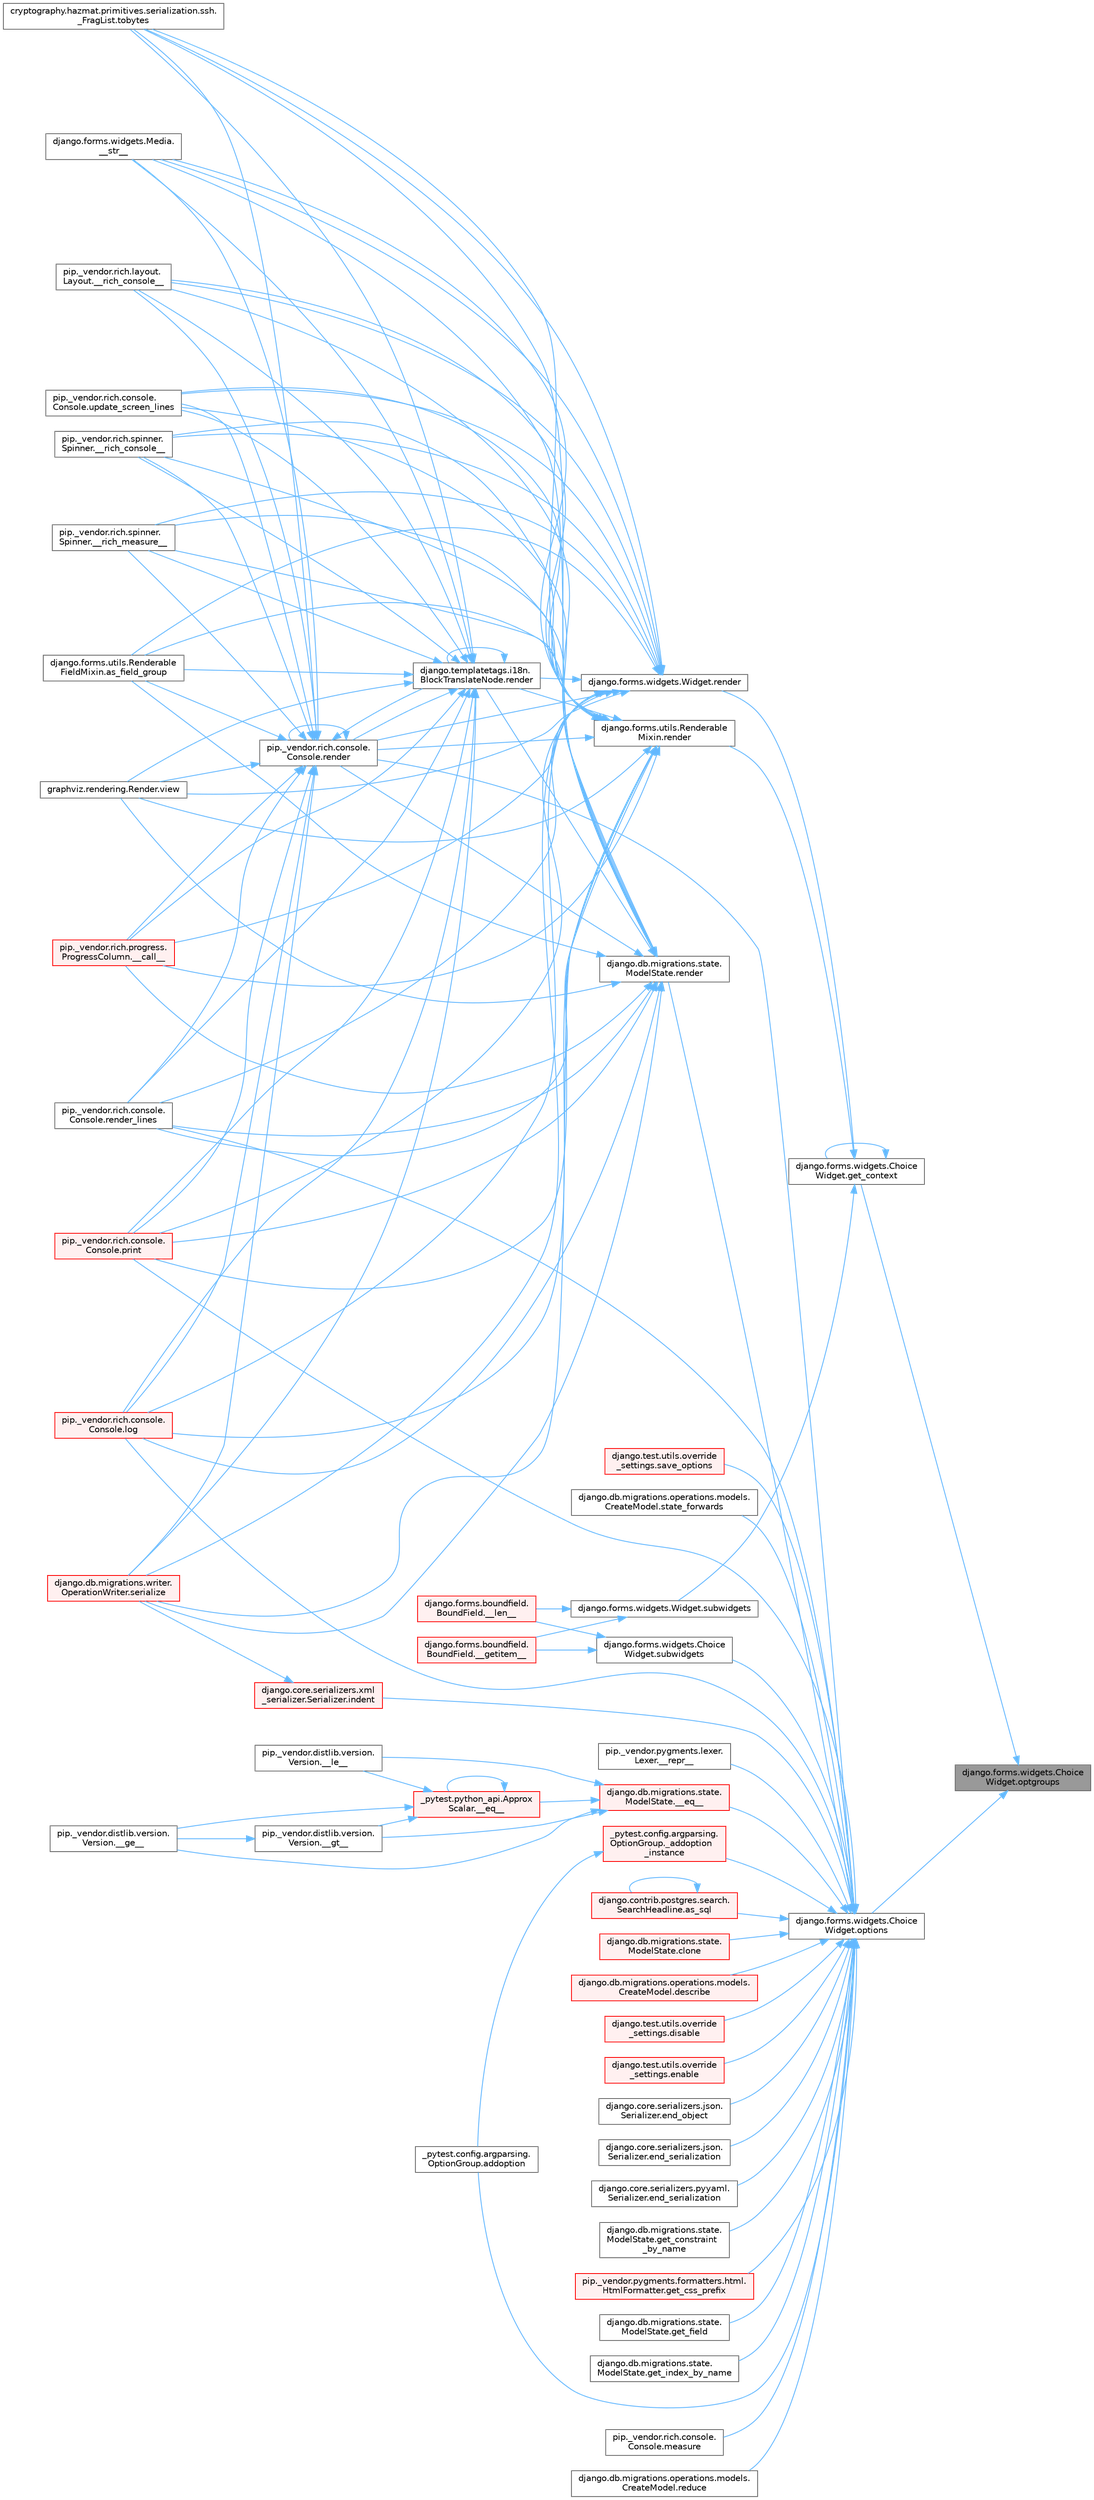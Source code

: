 digraph "django.forms.widgets.ChoiceWidget.optgroups"
{
 // LATEX_PDF_SIZE
  bgcolor="transparent";
  edge [fontname=Helvetica,fontsize=10,labelfontname=Helvetica,labelfontsize=10];
  node [fontname=Helvetica,fontsize=10,shape=box,height=0.2,width=0.4];
  rankdir="RL";
  Node1 [id="Node000001",label="django.forms.widgets.Choice\lWidget.optgroups",height=0.2,width=0.4,color="gray40", fillcolor="grey60", style="filled", fontcolor="black",tooltip=" "];
  Node1 -> Node2 [id="edge1_Node000001_Node000002",dir="back",color="steelblue1",style="solid",tooltip=" "];
  Node2 [id="Node000002",label="django.forms.widgets.Choice\lWidget.get_context",height=0.2,width=0.4,color="grey40", fillcolor="white", style="filled",URL="$classdjango_1_1forms_1_1widgets_1_1_choice_widget.html#a31e20981027ba50f51362ea6f9083ae1",tooltip=" "];
  Node2 -> Node2 [id="edge2_Node000002_Node000002",dir="back",color="steelblue1",style="solid",tooltip=" "];
  Node2 -> Node3 [id="edge3_Node000002_Node000003",dir="back",color="steelblue1",style="solid",tooltip=" "];
  Node3 [id="Node000003",label="django.forms.utils.Renderable\lMixin.render",height=0.2,width=0.4,color="grey40", fillcolor="white", style="filled",URL="$classdjango_1_1forms_1_1utils_1_1_renderable_mixin.html#acdc73a3b1da7190ea3c6e0e2cb22e297",tooltip=" "];
  Node3 -> Node4 [id="edge4_Node000003_Node000004",dir="back",color="steelblue1",style="solid",tooltip=" "];
  Node4 [id="Node000004",label="pip._vendor.rich.progress.\lProgressColumn.__call__",height=0.2,width=0.4,color="red", fillcolor="#FFF0F0", style="filled",URL="$classpip_1_1__vendor_1_1rich_1_1progress_1_1_progress_column.html#ae0c399be74222f949edb0fa5324cf6ea",tooltip=" "];
  Node3 -> Node7 [id="edge5_Node000003_Node000007",dir="back",color="steelblue1",style="solid",tooltip=" "];
  Node7 [id="Node000007",label="pip._vendor.rich.layout.\lLayout.__rich_console__",height=0.2,width=0.4,color="grey40", fillcolor="white", style="filled",URL="$classpip_1_1__vendor_1_1rich_1_1layout_1_1_layout.html#ac39cb3d17d2b0324ee1b0dada41a3ebd",tooltip=" "];
  Node3 -> Node8 [id="edge6_Node000003_Node000008",dir="back",color="steelblue1",style="solid",tooltip=" "];
  Node8 [id="Node000008",label="pip._vendor.rich.spinner.\lSpinner.__rich_console__",height=0.2,width=0.4,color="grey40", fillcolor="white", style="filled",URL="$classpip_1_1__vendor_1_1rich_1_1spinner_1_1_spinner.html#a6883d8dced19ac48d4dfc74f776357fd",tooltip=" "];
  Node3 -> Node9 [id="edge7_Node000003_Node000009",dir="back",color="steelblue1",style="solid",tooltip=" "];
  Node9 [id="Node000009",label="pip._vendor.rich.spinner.\lSpinner.__rich_measure__",height=0.2,width=0.4,color="grey40", fillcolor="white", style="filled",URL="$classpip_1_1__vendor_1_1rich_1_1spinner_1_1_spinner.html#a89745682c823c44a31bae8e8d07869f5",tooltip=" "];
  Node3 -> Node10 [id="edge8_Node000003_Node000010",dir="back",color="steelblue1",style="solid",tooltip=" "];
  Node10 [id="Node000010",label="django.forms.widgets.Media.\l__str__",height=0.2,width=0.4,color="grey40", fillcolor="white", style="filled",URL="$classdjango_1_1forms_1_1widgets_1_1_media.html#ae1651710548a7d9f14f036d035012d21",tooltip=" "];
  Node3 -> Node11 [id="edge9_Node000003_Node000011",dir="back",color="steelblue1",style="solid",tooltip=" "];
  Node11 [id="Node000011",label="django.forms.utils.Renderable\lFieldMixin.as_field_group",height=0.2,width=0.4,color="grey40", fillcolor="white", style="filled",URL="$classdjango_1_1forms_1_1utils_1_1_renderable_field_mixin.html#a1e9a1b4f790ea694431554267fd5d74c",tooltip=" "];
  Node3 -> Node12 [id="edge10_Node000003_Node000012",dir="back",color="steelblue1",style="solid",tooltip=" "];
  Node12 [id="Node000012",label="pip._vendor.rich.console.\lConsole.log",height=0.2,width=0.4,color="red", fillcolor="#FFF0F0", style="filled",URL="$classpip_1_1__vendor_1_1rich_1_1console_1_1_console.html#af9c77e39f9413fc2b134c60cfa23b0f1",tooltip=" "];
  Node3 -> Node433 [id="edge11_Node000003_Node000433",dir="back",color="steelblue1",style="solid",tooltip=" "];
  Node433 [id="Node000433",label="pip._vendor.rich.console.\lConsole.print",height=0.2,width=0.4,color="red", fillcolor="#FFF0F0", style="filled",URL="$classpip_1_1__vendor_1_1rich_1_1console_1_1_console.html#af954370cdbb49236b597f2c11064549d",tooltip=" "];
  Node3 -> Node515 [id="edge12_Node000003_Node000515",dir="back",color="steelblue1",style="solid",tooltip=" "];
  Node515 [id="Node000515",label="django.templatetags.i18n.\lBlockTranslateNode.render",height=0.2,width=0.4,color="grey40", fillcolor="white", style="filled",URL="$classdjango_1_1templatetags_1_1i18n_1_1_block_translate_node.html#aaf05bebfd02c1c4b676387ada0357832",tooltip=" "];
  Node515 -> Node4 [id="edge13_Node000515_Node000004",dir="back",color="steelblue1",style="solid",tooltip=" "];
  Node515 -> Node7 [id="edge14_Node000515_Node000007",dir="back",color="steelblue1",style="solid",tooltip=" "];
  Node515 -> Node8 [id="edge15_Node000515_Node000008",dir="back",color="steelblue1",style="solid",tooltip=" "];
  Node515 -> Node9 [id="edge16_Node000515_Node000009",dir="back",color="steelblue1",style="solid",tooltip=" "];
  Node515 -> Node10 [id="edge17_Node000515_Node000010",dir="back",color="steelblue1",style="solid",tooltip=" "];
  Node515 -> Node11 [id="edge18_Node000515_Node000011",dir="back",color="steelblue1",style="solid",tooltip=" "];
  Node515 -> Node12 [id="edge19_Node000515_Node000012",dir="back",color="steelblue1",style="solid",tooltip=" "];
  Node515 -> Node433 [id="edge20_Node000515_Node000433",dir="back",color="steelblue1",style="solid",tooltip=" "];
  Node515 -> Node515 [id="edge21_Node000515_Node000515",dir="back",color="steelblue1",style="solid",tooltip=" "];
  Node515 -> Node516 [id="edge22_Node000515_Node000516",dir="back",color="steelblue1",style="solid",tooltip=" "];
  Node516 [id="Node000516",label="pip._vendor.rich.console.\lConsole.render",height=0.2,width=0.4,color="grey40", fillcolor="white", style="filled",URL="$classpip_1_1__vendor_1_1rich_1_1console_1_1_console.html#a9551b8254c573105adde80622393a938",tooltip=" "];
  Node516 -> Node4 [id="edge23_Node000516_Node000004",dir="back",color="steelblue1",style="solid",tooltip=" "];
  Node516 -> Node7 [id="edge24_Node000516_Node000007",dir="back",color="steelblue1",style="solid",tooltip=" "];
  Node516 -> Node8 [id="edge25_Node000516_Node000008",dir="back",color="steelblue1",style="solid",tooltip=" "];
  Node516 -> Node9 [id="edge26_Node000516_Node000009",dir="back",color="steelblue1",style="solid",tooltip=" "];
  Node516 -> Node10 [id="edge27_Node000516_Node000010",dir="back",color="steelblue1",style="solid",tooltip=" "];
  Node516 -> Node11 [id="edge28_Node000516_Node000011",dir="back",color="steelblue1",style="solid",tooltip=" "];
  Node516 -> Node12 [id="edge29_Node000516_Node000012",dir="back",color="steelblue1",style="solid",tooltip=" "];
  Node516 -> Node433 [id="edge30_Node000516_Node000433",dir="back",color="steelblue1",style="solid",tooltip=" "];
  Node516 -> Node515 [id="edge31_Node000516_Node000515",dir="back",color="steelblue1",style="solid",tooltip=" "];
  Node516 -> Node516 [id="edge32_Node000516_Node000516",dir="back",color="steelblue1",style="solid",tooltip=" "];
  Node516 -> Node517 [id="edge33_Node000516_Node000517",dir="back",color="steelblue1",style="solid",tooltip=" "];
  Node517 [id="Node000517",label="pip._vendor.rich.console.\lConsole.render_lines",height=0.2,width=0.4,color="grey40", fillcolor="white", style="filled",URL="$classpip_1_1__vendor_1_1rich_1_1console_1_1_console.html#a5818808a49db20c5bee6986425f96f14",tooltip=" "];
  Node516 -> Node518 [id="edge34_Node000516_Node000518",dir="back",color="steelblue1",style="solid",tooltip=" "];
  Node518 [id="Node000518",label="django.db.migrations.writer.\lOperationWriter.serialize",height=0.2,width=0.4,color="red", fillcolor="#FFF0F0", style="filled",URL="$classdjango_1_1db_1_1migrations_1_1writer_1_1_operation_writer.html#a866e8d13e1c54a35d74e9a6b0383b2f8",tooltip=" "];
  Node516 -> Node590 [id="edge35_Node000516_Node000590",dir="back",color="steelblue1",style="solid",tooltip=" "];
  Node590 [id="Node000590",label="cryptography.hazmat.primitives.serialization.ssh.\l_FragList.tobytes",height=0.2,width=0.4,color="grey40", fillcolor="white", style="filled",URL="$classcryptography_1_1hazmat_1_1primitives_1_1serialization_1_1ssh_1_1___frag_list.html#a195dd4e7c741624829a13af53fa3de38",tooltip=" "];
  Node516 -> Node591 [id="edge36_Node000516_Node000591",dir="back",color="steelblue1",style="solid",tooltip=" "];
  Node591 [id="Node000591",label="pip._vendor.rich.console.\lConsole.update_screen_lines",height=0.2,width=0.4,color="grey40", fillcolor="white", style="filled",URL="$classpip_1_1__vendor_1_1rich_1_1console_1_1_console.html#a21cfe5af86ec7533f23d45fe2969817e",tooltip=" "];
  Node516 -> Node592 [id="edge37_Node000516_Node000592",dir="back",color="steelblue1",style="solid",tooltip=" "];
  Node592 [id="Node000592",label="graphviz.rendering.Render.view",height=0.2,width=0.4,color="grey40", fillcolor="white", style="filled",URL="$classgraphviz_1_1rendering_1_1_render.html#a53169c422996b9a7e92b5580c13914e2",tooltip=" "];
  Node515 -> Node517 [id="edge38_Node000515_Node000517",dir="back",color="steelblue1",style="solid",tooltip=" "];
  Node515 -> Node518 [id="edge39_Node000515_Node000518",dir="back",color="steelblue1",style="solid",tooltip=" "];
  Node515 -> Node590 [id="edge40_Node000515_Node000590",dir="back",color="steelblue1",style="solid",tooltip=" "];
  Node515 -> Node591 [id="edge41_Node000515_Node000591",dir="back",color="steelblue1",style="solid",tooltip=" "];
  Node515 -> Node592 [id="edge42_Node000515_Node000592",dir="back",color="steelblue1",style="solid",tooltip=" "];
  Node3 -> Node516 [id="edge43_Node000003_Node000516",dir="back",color="steelblue1",style="solid",tooltip=" "];
  Node3 -> Node517 [id="edge44_Node000003_Node000517",dir="back",color="steelblue1",style="solid",tooltip=" "];
  Node3 -> Node518 [id="edge45_Node000003_Node000518",dir="back",color="steelblue1",style="solid",tooltip=" "];
  Node3 -> Node590 [id="edge46_Node000003_Node000590",dir="back",color="steelblue1",style="solid",tooltip=" "];
  Node3 -> Node591 [id="edge47_Node000003_Node000591",dir="back",color="steelblue1",style="solid",tooltip=" "];
  Node3 -> Node592 [id="edge48_Node000003_Node000592",dir="back",color="steelblue1",style="solid",tooltip=" "];
  Node2 -> Node589 [id="edge49_Node000002_Node000589",dir="back",color="steelblue1",style="solid",tooltip=" "];
  Node589 [id="Node000589",label="django.forms.widgets.Widget.render",height=0.2,width=0.4,color="grey40", fillcolor="white", style="filled",URL="$classdjango_1_1forms_1_1widgets_1_1_widget.html#a972266d3972b64c404467dea8d6e2809",tooltip=" "];
  Node589 -> Node4 [id="edge50_Node000589_Node000004",dir="back",color="steelblue1",style="solid",tooltip=" "];
  Node589 -> Node7 [id="edge51_Node000589_Node000007",dir="back",color="steelblue1",style="solid",tooltip=" "];
  Node589 -> Node8 [id="edge52_Node000589_Node000008",dir="back",color="steelblue1",style="solid",tooltip=" "];
  Node589 -> Node9 [id="edge53_Node000589_Node000009",dir="back",color="steelblue1",style="solid",tooltip=" "];
  Node589 -> Node10 [id="edge54_Node000589_Node000010",dir="back",color="steelblue1",style="solid",tooltip=" "];
  Node589 -> Node11 [id="edge55_Node000589_Node000011",dir="back",color="steelblue1",style="solid",tooltip=" "];
  Node589 -> Node12 [id="edge56_Node000589_Node000012",dir="back",color="steelblue1",style="solid",tooltip=" "];
  Node589 -> Node433 [id="edge57_Node000589_Node000433",dir="back",color="steelblue1",style="solid",tooltip=" "];
  Node589 -> Node515 [id="edge58_Node000589_Node000515",dir="back",color="steelblue1",style="solid",tooltip=" "];
  Node589 -> Node516 [id="edge59_Node000589_Node000516",dir="back",color="steelblue1",style="solid",tooltip=" "];
  Node589 -> Node517 [id="edge60_Node000589_Node000517",dir="back",color="steelblue1",style="solid",tooltip=" "];
  Node589 -> Node518 [id="edge61_Node000589_Node000518",dir="back",color="steelblue1",style="solid",tooltip=" "];
  Node589 -> Node590 [id="edge62_Node000589_Node000590",dir="back",color="steelblue1",style="solid",tooltip=" "];
  Node589 -> Node591 [id="edge63_Node000589_Node000591",dir="back",color="steelblue1",style="solid",tooltip=" "];
  Node589 -> Node592 [id="edge64_Node000589_Node000592",dir="back",color="steelblue1",style="solid",tooltip=" "];
  Node2 -> Node1768 [id="edge65_Node000002_Node001768",dir="back",color="steelblue1",style="solid",tooltip=" "];
  Node1768 [id="Node001768",label="django.forms.widgets.Widget.subwidgets",height=0.2,width=0.4,color="grey40", fillcolor="white", style="filled",URL="$classdjango_1_1forms_1_1widgets_1_1_widget.html#aa7150e1ff3facbcd2285e01e96169f08",tooltip=" "];
  Node1768 -> Node1468 [id="edge66_Node001768_Node001468",dir="back",color="steelblue1",style="solid",tooltip=" "];
  Node1468 [id="Node001468",label="django.forms.boundfield.\lBoundField.__getitem__",height=0.2,width=0.4,color="red", fillcolor="#FFF0F0", style="filled",URL="$classdjango_1_1forms_1_1boundfield_1_1_bound_field.html#a3a436229a8bffc21c12da3d925114a6b",tooltip=" "];
  Node1768 -> Node1469 [id="edge67_Node001768_Node001469",dir="back",color="steelblue1",style="solid",tooltip=" "];
  Node1469 [id="Node001469",label="django.forms.boundfield.\lBoundField.__len__",height=0.2,width=0.4,color="red", fillcolor="#FFF0F0", style="filled",URL="$classdjango_1_1forms_1_1boundfield_1_1_bound_field.html#aa7f205ab54af5e80a15b0865e043c41e",tooltip=" "];
  Node1 -> Node1926 [id="edge68_Node000001_Node001926",dir="back",color="steelblue1",style="solid",tooltip=" "];
  Node1926 [id="Node001926",label="django.forms.widgets.Choice\lWidget.options",height=0.2,width=0.4,color="grey40", fillcolor="white", style="filled",URL="$classdjango_1_1forms_1_1widgets_1_1_choice_widget.html#a8575b90386fc2027f38ea00133cef250",tooltip=" "];
  Node1926 -> Node935 [id="edge69_Node001926_Node000935",dir="back",color="steelblue1",style="solid",tooltip=" "];
  Node935 [id="Node000935",label="django.db.migrations.state.\lModelState.__eq__",height=0.2,width=0.4,color="red", fillcolor="#FFF0F0", style="filled",URL="$classdjango_1_1db_1_1migrations_1_1state_1_1_model_state.html#ae338faa36574cfa53f86dac5ac80176d",tooltip=" "];
  Node935 -> Node88 [id="edge70_Node000935_Node000088",dir="back",color="steelblue1",style="solid",tooltip=" "];
  Node88 [id="Node000088",label="_pytest.python_api.Approx\lScalar.__eq__",height=0.2,width=0.4,color="red", fillcolor="#FFF0F0", style="filled",URL="$class__pytest_1_1python__api_1_1_approx_scalar.html#af4601ee4ca7409927f88c83ebfc3d923",tooltip=" "];
  Node88 -> Node88 [id="edge71_Node000088_Node000088",dir="back",color="steelblue1",style="solid",tooltip=" "];
  Node88 -> Node89 [id="edge72_Node000088_Node000089",dir="back",color="steelblue1",style="solid",tooltip=" "];
  Node89 [id="Node000089",label="pip._vendor.distlib.version.\lVersion.__ge__",height=0.2,width=0.4,color="grey40", fillcolor="white", style="filled",URL="$classpip_1_1__vendor_1_1distlib_1_1version_1_1_version.html#aa6b7b889cebc687ddb5ed9040d01b1ec",tooltip=" "];
  Node88 -> Node90 [id="edge73_Node000088_Node000090",dir="back",color="steelblue1",style="solid",tooltip=" "];
  Node90 [id="Node000090",label="pip._vendor.distlib.version.\lVersion.__gt__",height=0.2,width=0.4,color="grey40", fillcolor="white", style="filled",URL="$classpip_1_1__vendor_1_1distlib_1_1version_1_1_version.html#a51cf0c8da1bb6829173ff6861b10cb5f",tooltip=" "];
  Node90 -> Node89 [id="edge74_Node000090_Node000089",dir="back",color="steelblue1",style="solid",tooltip=" "];
  Node88 -> Node91 [id="edge75_Node000088_Node000091",dir="back",color="steelblue1",style="solid",tooltip=" "];
  Node91 [id="Node000091",label="pip._vendor.distlib.version.\lVersion.__le__",height=0.2,width=0.4,color="grey40", fillcolor="white", style="filled",URL="$classpip_1_1__vendor_1_1distlib_1_1version_1_1_version.html#ae5e2c5d9b76377e286fcf92a382cbb8b",tooltip=" "];
  Node935 -> Node89 [id="edge76_Node000935_Node000089",dir="back",color="steelblue1",style="solid",tooltip=" "];
  Node935 -> Node90 [id="edge77_Node000935_Node000090",dir="back",color="steelblue1",style="solid",tooltip=" "];
  Node935 -> Node91 [id="edge78_Node000935_Node000091",dir="back",color="steelblue1",style="solid",tooltip=" "];
  Node1926 -> Node1363 [id="edge79_Node001926_Node001363",dir="back",color="steelblue1",style="solid",tooltip=" "];
  Node1363 [id="Node001363",label="pip._vendor.pygments.lexer.\lLexer.__repr__",height=0.2,width=0.4,color="grey40", fillcolor="white", style="filled",URL="$classpip_1_1__vendor_1_1pygments_1_1lexer_1_1_lexer.html#a01cb8d659bdc8f8b1262ac4f2c227097",tooltip=" "];
  Node1926 -> Node1364 [id="edge80_Node001926_Node001364",dir="back",color="steelblue1",style="solid",tooltip=" "];
  Node1364 [id="Node001364",label="_pytest.config.argparsing.\lOptionGroup._addoption\l_instance",height=0.2,width=0.4,color="red", fillcolor="#FFF0F0", style="filled",URL="$class__pytest_1_1config_1_1argparsing_1_1_option_group.html#ad58bb06684870c5483c49b69f6266dbe",tooltip=" "];
  Node1364 -> Node1366 [id="edge81_Node001364_Node001366",dir="back",color="steelblue1",style="solid",tooltip=" "];
  Node1366 [id="Node001366",label="_pytest.config.argparsing.\lOptionGroup.addoption",height=0.2,width=0.4,color="grey40", fillcolor="white", style="filled",URL="$class__pytest_1_1config_1_1argparsing_1_1_option_group.html#aa61b6afd73ebaa7cdcdb51e6f671c06c",tooltip=" "];
  Node1926 -> Node1366 [id="edge82_Node001926_Node001366",dir="back",color="steelblue1",style="solid",tooltip=" "];
  Node1926 -> Node1367 [id="edge83_Node001926_Node001367",dir="back",color="steelblue1",style="solid",tooltip=" "];
  Node1367 [id="Node001367",label="django.contrib.postgres.search.\lSearchHeadline.as_sql",height=0.2,width=0.4,color="red", fillcolor="#FFF0F0", style="filled",URL="$classdjango_1_1contrib_1_1postgres_1_1search_1_1_search_headline.html#a1305fdd710fd745a4f7e2793911b1ff0",tooltip=" "];
  Node1367 -> Node1367 [id="edge84_Node001367_Node001367",dir="back",color="steelblue1",style="solid",tooltip=" "];
  Node1926 -> Node1368 [id="edge85_Node001926_Node001368",dir="back",color="steelblue1",style="solid",tooltip=" "];
  Node1368 [id="Node001368",label="django.db.migrations.state.\lModelState.clone",height=0.2,width=0.4,color="red", fillcolor="#FFF0F0", style="filled",URL="$classdjango_1_1db_1_1migrations_1_1state_1_1_model_state.html#a8c95c79710929be2c1fe723bb3f50d43",tooltip=" "];
  Node1926 -> Node1369 [id="edge86_Node001926_Node001369",dir="back",color="steelblue1",style="solid",tooltip=" "];
  Node1369 [id="Node001369",label="django.db.migrations.operations.models.\lCreateModel.describe",height=0.2,width=0.4,color="red", fillcolor="#FFF0F0", style="filled",URL="$classdjango_1_1db_1_1migrations_1_1operations_1_1models_1_1_create_model.html#ab9b2919d28b5d911b5d76a2161ba4330",tooltip=" "];
  Node1926 -> Node1373 [id="edge87_Node001926_Node001373",dir="back",color="steelblue1",style="solid",tooltip=" "];
  Node1373 [id="Node001373",label="django.test.utils.override\l_settings.disable",height=0.2,width=0.4,color="red", fillcolor="#FFF0F0", style="filled",URL="$classdjango_1_1test_1_1utils_1_1override__settings.html#a3308964de996d3516f1122d5962fe8ba",tooltip=" "];
  Node1926 -> Node1426 [id="edge88_Node001926_Node001426",dir="back",color="steelblue1",style="solid",tooltip=" "];
  Node1426 [id="Node001426",label="django.test.utils.override\l_settings.enable",height=0.2,width=0.4,color="red", fillcolor="#FFF0F0", style="filled",URL="$classdjango_1_1test_1_1utils_1_1override__settings.html#a5b31628f15a2dcfdc871288ea5ad1c75",tooltip=" "];
  Node1926 -> Node1433 [id="edge89_Node001926_Node001433",dir="back",color="steelblue1",style="solid",tooltip=" "];
  Node1433 [id="Node001433",label="django.core.serializers.json.\lSerializer.end_object",height=0.2,width=0.4,color="grey40", fillcolor="white", style="filled",URL="$classdjango_1_1core_1_1serializers_1_1json_1_1_serializer.html#a689c89f92f87dc79a54997b3b3b0d957",tooltip=" "];
  Node1926 -> Node1434 [id="edge90_Node001926_Node001434",dir="back",color="steelblue1",style="solid",tooltip=" "];
  Node1434 [id="Node001434",label="django.core.serializers.json.\lSerializer.end_serialization",height=0.2,width=0.4,color="grey40", fillcolor="white", style="filled",URL="$classdjango_1_1core_1_1serializers_1_1json_1_1_serializer.html#a41a973c15ffce96a44ecbd9c62af19b2",tooltip=" "];
  Node1926 -> Node1435 [id="edge91_Node001926_Node001435",dir="back",color="steelblue1",style="solid",tooltip=" "];
  Node1435 [id="Node001435",label="django.core.serializers.pyyaml.\lSerializer.end_serialization",height=0.2,width=0.4,color="grey40", fillcolor="white", style="filled",URL="$classdjango_1_1core_1_1serializers_1_1pyyaml_1_1_serializer.html#a4ab7406ba6f84f1fc42e26638ee37b03",tooltip=" "];
  Node1926 -> Node1436 [id="edge92_Node001926_Node001436",dir="back",color="steelblue1",style="solid",tooltip=" "];
  Node1436 [id="Node001436",label="django.db.migrations.state.\lModelState.get_constraint\l_by_name",height=0.2,width=0.4,color="grey40", fillcolor="white", style="filled",URL="$classdjango_1_1db_1_1migrations_1_1state_1_1_model_state.html#ac5f8181e9c3b9d67d1b0d7236b37089f",tooltip=" "];
  Node1926 -> Node1437 [id="edge93_Node001926_Node001437",dir="back",color="steelblue1",style="solid",tooltip=" "];
  Node1437 [id="Node001437",label="pip._vendor.pygments.formatters.html.\lHtmlFormatter.get_css_prefix",height=0.2,width=0.4,color="red", fillcolor="#FFF0F0", style="filled",URL="$classpip_1_1__vendor_1_1pygments_1_1formatters_1_1html_1_1_html_formatter.html#a5e14f6ea8cd3ea9d060692b38cddbad2",tooltip=" "];
  Node1926 -> Node1442 [id="edge94_Node001926_Node001442",dir="back",color="steelblue1",style="solid",tooltip=" "];
  Node1442 [id="Node001442",label="django.db.migrations.state.\lModelState.get_field",height=0.2,width=0.4,color="grey40", fillcolor="white", style="filled",URL="$classdjango_1_1db_1_1migrations_1_1state_1_1_model_state.html#af21121f3674d8365918c90e93123a54a",tooltip=" "];
  Node1926 -> Node1443 [id="edge95_Node001926_Node001443",dir="back",color="steelblue1",style="solid",tooltip=" "];
  Node1443 [id="Node001443",label="django.db.migrations.state.\lModelState.get_index_by_name",height=0.2,width=0.4,color="grey40", fillcolor="white", style="filled",URL="$classdjango_1_1db_1_1migrations_1_1state_1_1_model_state.html#a8a821b529760909b0b4e88eb269aba1b",tooltip=" "];
  Node1926 -> Node1444 [id="edge96_Node001926_Node001444",dir="back",color="steelblue1",style="solid",tooltip=" "];
  Node1444 [id="Node001444",label="django.core.serializers.xml\l_serializer.Serializer.indent",height=0.2,width=0.4,color="red", fillcolor="#FFF0F0", style="filled",URL="$classdjango_1_1core_1_1serializers_1_1xml__serializer_1_1_serializer.html#a5b3d624ac0ab14cb4194faca7877101a",tooltip=" "];
  Node1444 -> Node518 [id="edge97_Node001444_Node000518",dir="back",color="steelblue1",style="solid",tooltip=" "];
  Node1926 -> Node12 [id="edge98_Node001926_Node000012",dir="back",color="steelblue1",style="solid",tooltip=" "];
  Node1926 -> Node1461 [id="edge99_Node001926_Node001461",dir="back",color="steelblue1",style="solid",tooltip=" "];
  Node1461 [id="Node001461",label="pip._vendor.rich.console.\lConsole.measure",height=0.2,width=0.4,color="grey40", fillcolor="white", style="filled",URL="$classpip_1_1__vendor_1_1rich_1_1console_1_1_console.html#adb8302118790a3e3d4867afa804a79a9",tooltip=" "];
  Node1926 -> Node433 [id="edge100_Node001926_Node000433",dir="back",color="steelblue1",style="solid",tooltip=" "];
  Node1926 -> Node1462 [id="edge101_Node001926_Node001462",dir="back",color="steelblue1",style="solid",tooltip=" "];
  Node1462 [id="Node001462",label="django.db.migrations.operations.models.\lCreateModel.reduce",height=0.2,width=0.4,color="grey40", fillcolor="white", style="filled",URL="$classdjango_1_1db_1_1migrations_1_1operations_1_1models_1_1_create_model.html#ac51ea915099a1341c10910f46b685309",tooltip=" "];
  Node1926 -> Node1463 [id="edge102_Node001926_Node001463",dir="back",color="steelblue1",style="solid",tooltip=" "];
  Node1463 [id="Node001463",label="django.db.migrations.state.\lModelState.render",height=0.2,width=0.4,color="grey40", fillcolor="white", style="filled",URL="$classdjango_1_1db_1_1migrations_1_1state_1_1_model_state.html#abcfccbe8ebf6564386ec6908b6bc3178",tooltip=" "];
  Node1463 -> Node4 [id="edge103_Node001463_Node000004",dir="back",color="steelblue1",style="solid",tooltip=" "];
  Node1463 -> Node7 [id="edge104_Node001463_Node000007",dir="back",color="steelblue1",style="solid",tooltip=" "];
  Node1463 -> Node8 [id="edge105_Node001463_Node000008",dir="back",color="steelblue1",style="solid",tooltip=" "];
  Node1463 -> Node9 [id="edge106_Node001463_Node000009",dir="back",color="steelblue1",style="solid",tooltip=" "];
  Node1463 -> Node10 [id="edge107_Node001463_Node000010",dir="back",color="steelblue1",style="solid",tooltip=" "];
  Node1463 -> Node11 [id="edge108_Node001463_Node000011",dir="back",color="steelblue1",style="solid",tooltip=" "];
  Node1463 -> Node12 [id="edge109_Node001463_Node000012",dir="back",color="steelblue1",style="solid",tooltip=" "];
  Node1463 -> Node433 [id="edge110_Node001463_Node000433",dir="back",color="steelblue1",style="solid",tooltip=" "];
  Node1463 -> Node515 [id="edge111_Node001463_Node000515",dir="back",color="steelblue1",style="solid",tooltip=" "];
  Node1463 -> Node516 [id="edge112_Node001463_Node000516",dir="back",color="steelblue1",style="solid",tooltip=" "];
  Node1463 -> Node517 [id="edge113_Node001463_Node000517",dir="back",color="steelblue1",style="solid",tooltip=" "];
  Node1463 -> Node518 [id="edge114_Node001463_Node000518",dir="back",color="steelblue1",style="solid",tooltip=" "];
  Node1463 -> Node590 [id="edge115_Node001463_Node000590",dir="back",color="steelblue1",style="solid",tooltip=" "];
  Node1463 -> Node591 [id="edge116_Node001463_Node000591",dir="back",color="steelblue1",style="solid",tooltip=" "];
  Node1463 -> Node592 [id="edge117_Node001463_Node000592",dir="back",color="steelblue1",style="solid",tooltip=" "];
  Node1926 -> Node516 [id="edge118_Node001926_Node000516",dir="back",color="steelblue1",style="solid",tooltip=" "];
  Node1926 -> Node517 [id="edge119_Node001926_Node000517",dir="back",color="steelblue1",style="solid",tooltip=" "];
  Node1926 -> Node1464 [id="edge120_Node001926_Node001464",dir="back",color="steelblue1",style="solid",tooltip=" "];
  Node1464 [id="Node001464",label="django.test.utils.override\l_settings.save_options",height=0.2,width=0.4,color="red", fillcolor="#FFF0F0", style="filled",URL="$classdjango_1_1test_1_1utils_1_1override__settings.html#a75ff7908daa46efa7d1b2e3180433c77",tooltip=" "];
  Node1926 -> Node1466 [id="edge121_Node001926_Node001466",dir="back",color="steelblue1",style="solid",tooltip=" "];
  Node1466 [id="Node001466",label="django.db.migrations.operations.models.\lCreateModel.state_forwards",height=0.2,width=0.4,color="grey40", fillcolor="white", style="filled",URL="$classdjango_1_1db_1_1migrations_1_1operations_1_1models_1_1_create_model.html#a3d014a7e28652503662755e558b66ba9",tooltip=" "];
  Node1926 -> Node1467 [id="edge122_Node001926_Node001467",dir="back",color="steelblue1",style="solid",tooltip=" "];
  Node1467 [id="Node001467",label="django.forms.widgets.Choice\lWidget.subwidgets",height=0.2,width=0.4,color="grey40", fillcolor="white", style="filled",URL="$classdjango_1_1forms_1_1widgets_1_1_choice_widget.html#aab03e5a77535b14da96a4dbd7ca057e4",tooltip=" "];
  Node1467 -> Node1468 [id="edge123_Node001467_Node001468",dir="back",color="steelblue1",style="solid",tooltip=" "];
  Node1467 -> Node1469 [id="edge124_Node001467_Node001469",dir="back",color="steelblue1",style="solid",tooltip=" "];
}
